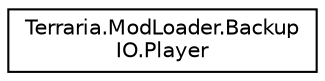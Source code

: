 digraph "Graphical Class Hierarchy"
{
 // LATEX_PDF_SIZE
  edge [fontname="Helvetica",fontsize="10",labelfontname="Helvetica",labelfontsize="10"];
  node [fontname="Helvetica",fontsize="10",shape=record];
  rankdir="LR";
  Node0 [label="Terraria.ModLoader.Backup\lIO.Player",height=0.2,width=0.4,color="black", fillcolor="white", style="filled",URL="$class_terraria_1_1_mod_loader_1_1_backup_i_o_1_1_player.html",tooltip="Responsible for archiving player backups"];
}
